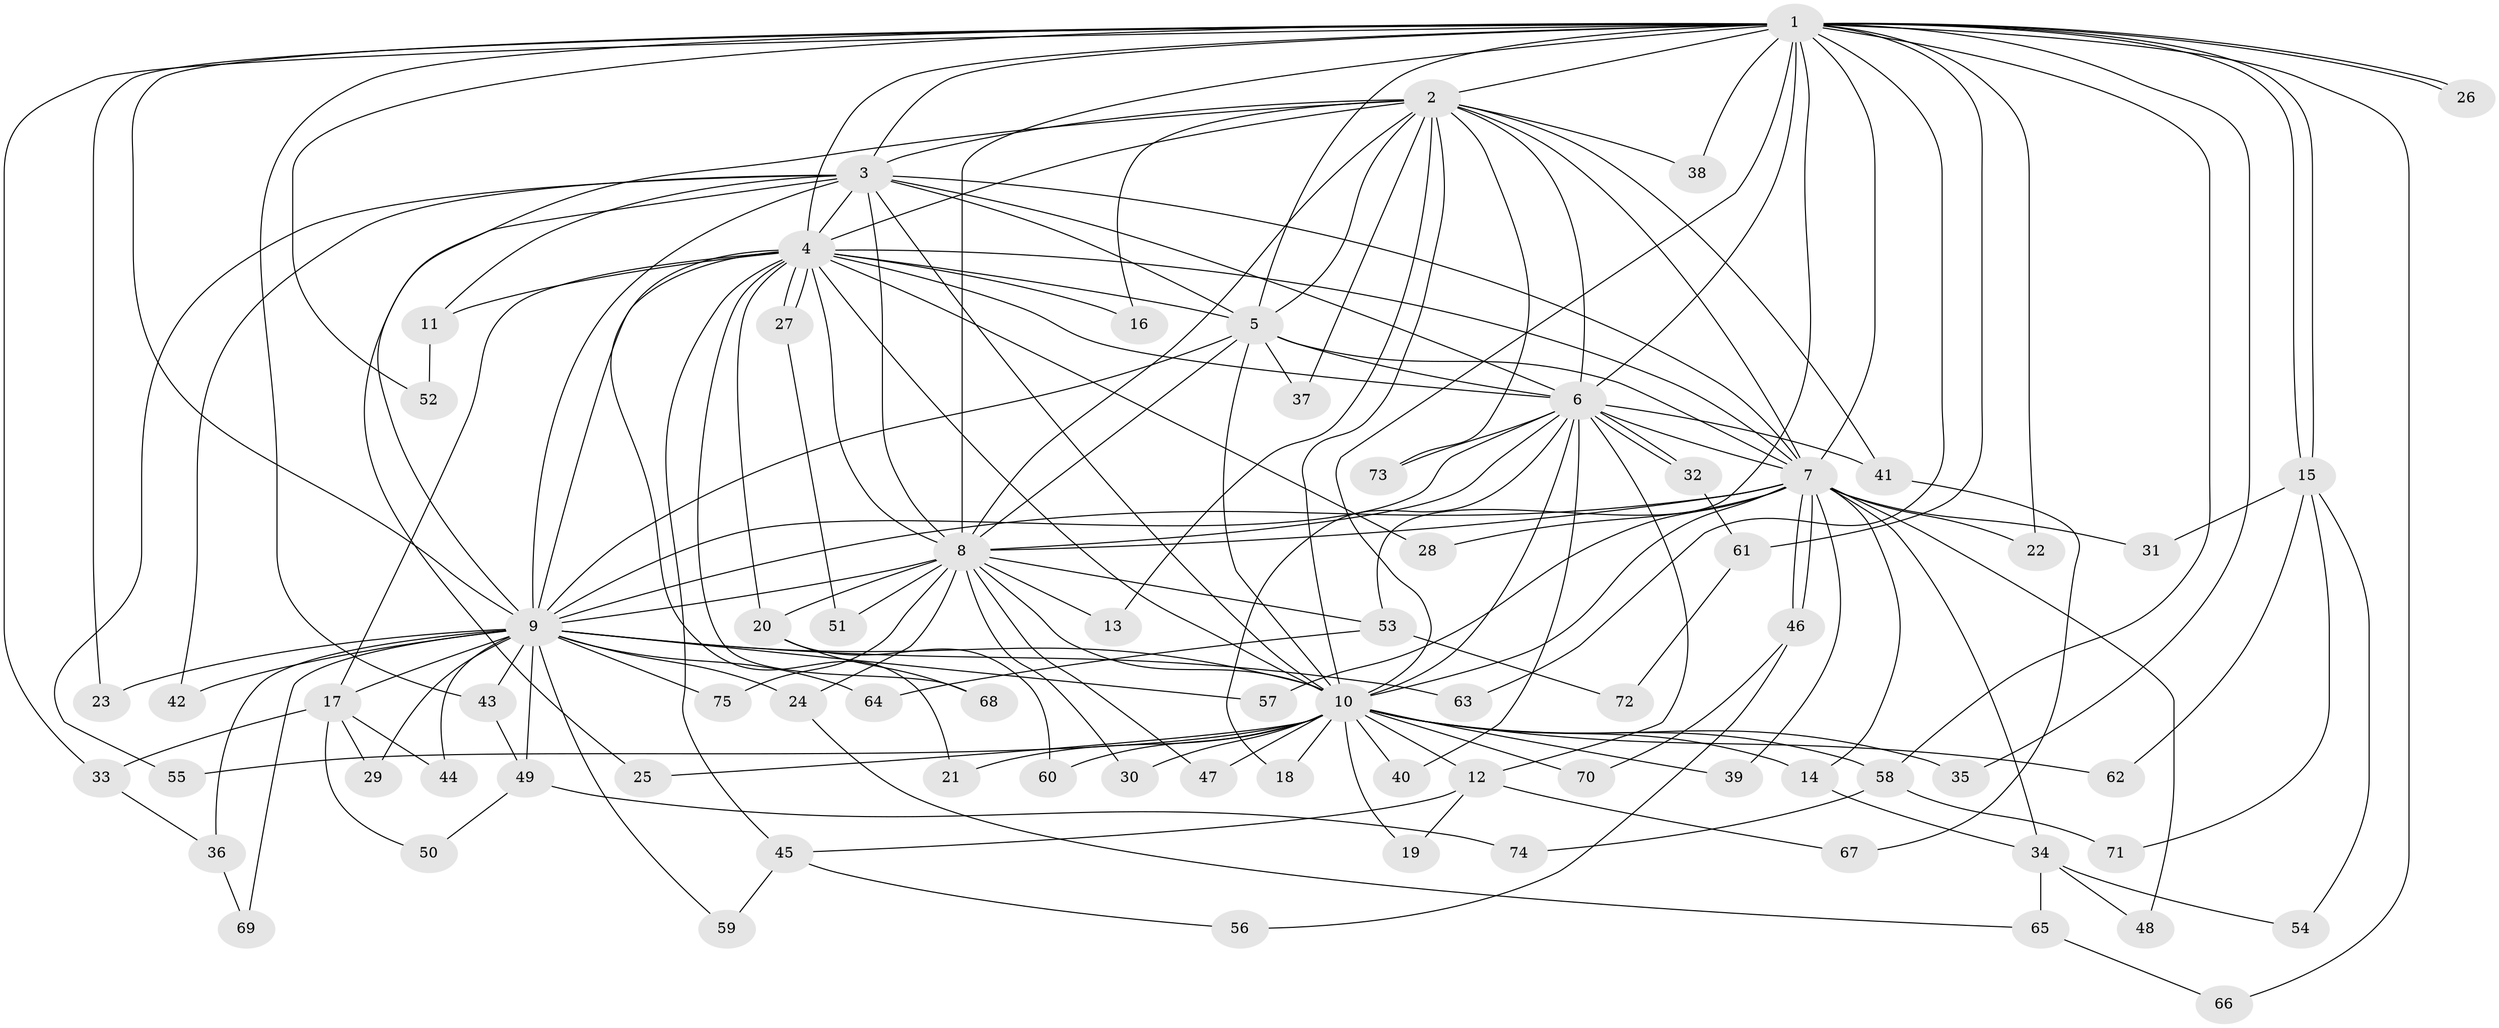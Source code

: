 // Generated by graph-tools (version 1.1) at 2025/01/03/09/25 03:01:14]
// undirected, 75 vertices, 175 edges
graph export_dot {
graph [start="1"]
  node [color=gray90,style=filled];
  1;
  2;
  3;
  4;
  5;
  6;
  7;
  8;
  9;
  10;
  11;
  12;
  13;
  14;
  15;
  16;
  17;
  18;
  19;
  20;
  21;
  22;
  23;
  24;
  25;
  26;
  27;
  28;
  29;
  30;
  31;
  32;
  33;
  34;
  35;
  36;
  37;
  38;
  39;
  40;
  41;
  42;
  43;
  44;
  45;
  46;
  47;
  48;
  49;
  50;
  51;
  52;
  53;
  54;
  55;
  56;
  57;
  58;
  59;
  60;
  61;
  62;
  63;
  64;
  65;
  66;
  67;
  68;
  69;
  70;
  71;
  72;
  73;
  74;
  75;
  1 -- 2;
  1 -- 3;
  1 -- 4;
  1 -- 5;
  1 -- 6;
  1 -- 7;
  1 -- 8;
  1 -- 9;
  1 -- 10;
  1 -- 15;
  1 -- 15;
  1 -- 22;
  1 -- 23;
  1 -- 26;
  1 -- 26;
  1 -- 33;
  1 -- 35;
  1 -- 38;
  1 -- 43;
  1 -- 52;
  1 -- 53;
  1 -- 58;
  1 -- 61;
  1 -- 63;
  1 -- 66;
  2 -- 3;
  2 -- 4;
  2 -- 5;
  2 -- 6;
  2 -- 7;
  2 -- 8;
  2 -- 9;
  2 -- 10;
  2 -- 13;
  2 -- 16;
  2 -- 37;
  2 -- 38;
  2 -- 41;
  2 -- 73;
  3 -- 4;
  3 -- 5;
  3 -- 6;
  3 -- 7;
  3 -- 8;
  3 -- 9;
  3 -- 10;
  3 -- 11;
  3 -- 25;
  3 -- 42;
  3 -- 55;
  4 -- 5;
  4 -- 6;
  4 -- 7;
  4 -- 8;
  4 -- 9;
  4 -- 10;
  4 -- 11;
  4 -- 16;
  4 -- 17;
  4 -- 20;
  4 -- 21;
  4 -- 27;
  4 -- 27;
  4 -- 28;
  4 -- 45;
  4 -- 68;
  5 -- 6;
  5 -- 7;
  5 -- 8;
  5 -- 9;
  5 -- 10;
  5 -- 37;
  6 -- 7;
  6 -- 8;
  6 -- 9;
  6 -- 10;
  6 -- 12;
  6 -- 18;
  6 -- 32;
  6 -- 32;
  6 -- 40;
  6 -- 41;
  6 -- 73;
  7 -- 8;
  7 -- 9;
  7 -- 10;
  7 -- 14;
  7 -- 22;
  7 -- 28;
  7 -- 31;
  7 -- 34;
  7 -- 39;
  7 -- 46;
  7 -- 46;
  7 -- 48;
  7 -- 57;
  8 -- 9;
  8 -- 10;
  8 -- 13;
  8 -- 20;
  8 -- 24;
  8 -- 30;
  8 -- 47;
  8 -- 51;
  8 -- 53;
  8 -- 75;
  9 -- 10;
  9 -- 17;
  9 -- 23;
  9 -- 24;
  9 -- 29;
  9 -- 36;
  9 -- 42;
  9 -- 43;
  9 -- 44;
  9 -- 49;
  9 -- 57;
  9 -- 59;
  9 -- 63;
  9 -- 64;
  9 -- 69;
  9 -- 75;
  10 -- 12;
  10 -- 14;
  10 -- 18;
  10 -- 19;
  10 -- 21;
  10 -- 25;
  10 -- 30;
  10 -- 35;
  10 -- 39;
  10 -- 40;
  10 -- 47;
  10 -- 55;
  10 -- 58;
  10 -- 60;
  10 -- 62;
  10 -- 70;
  11 -- 52;
  12 -- 19;
  12 -- 45;
  12 -- 67;
  14 -- 34;
  15 -- 31;
  15 -- 54;
  15 -- 62;
  15 -- 71;
  17 -- 29;
  17 -- 33;
  17 -- 44;
  17 -- 50;
  20 -- 60;
  20 -- 68;
  24 -- 65;
  27 -- 51;
  32 -- 61;
  33 -- 36;
  34 -- 48;
  34 -- 54;
  34 -- 65;
  36 -- 69;
  41 -- 67;
  43 -- 49;
  45 -- 56;
  45 -- 59;
  46 -- 56;
  46 -- 70;
  49 -- 50;
  49 -- 74;
  53 -- 64;
  53 -- 72;
  58 -- 71;
  58 -- 74;
  61 -- 72;
  65 -- 66;
}
